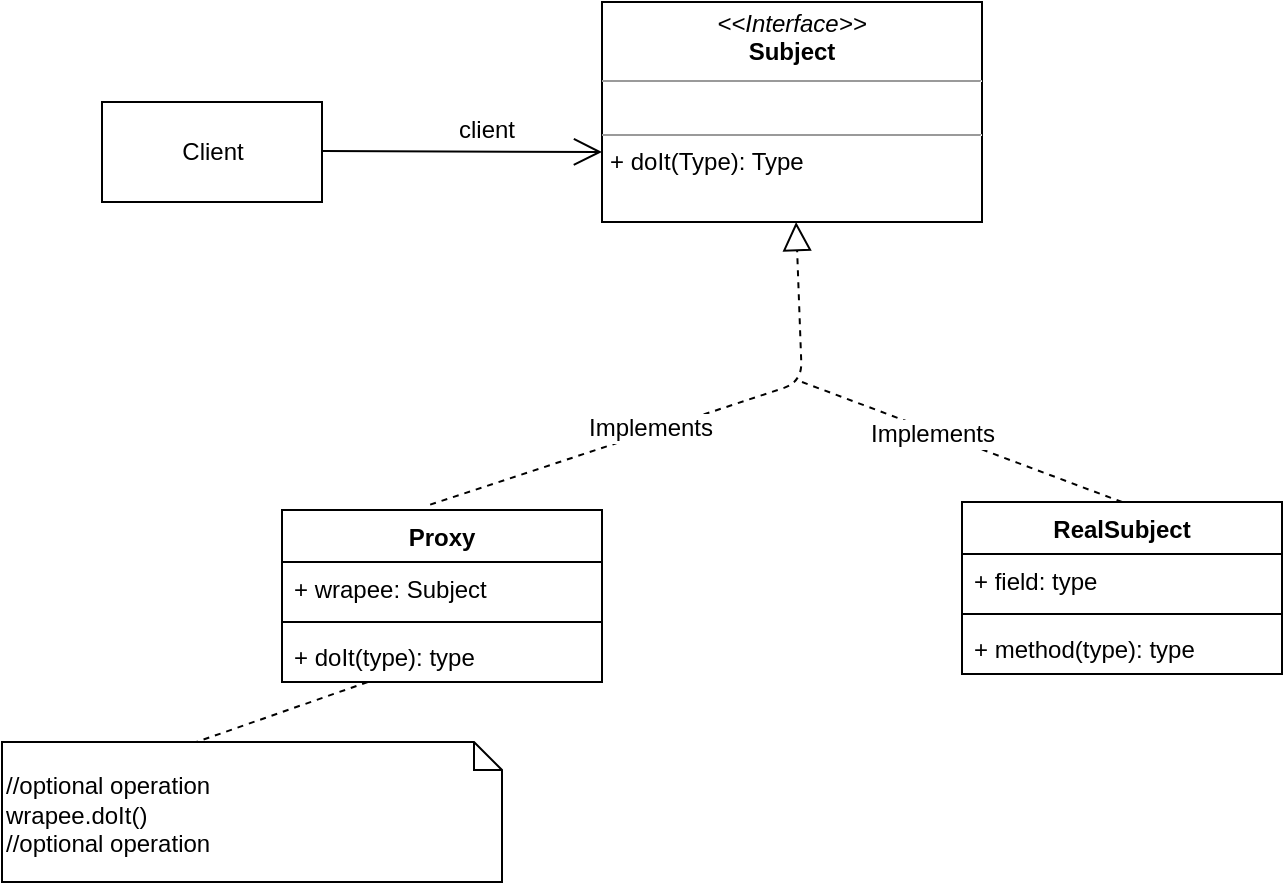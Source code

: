 <mxfile version="12.7.9" type="device"><diagram id="C5RBs43oDa-KdzZeNtuy" name="Page-1"><mxGraphModel dx="1022" dy="469" grid="1" gridSize="10" guides="1" tooltips="1" connect="1" arrows="1" fold="1" page="1" pageScale="1" pageWidth="827" pageHeight="1169" math="0" shadow="0"><root><mxCell id="WIyWlLk6GJQsqaUBKTNV-0"/><mxCell id="WIyWlLk6GJQsqaUBKTNV-1" parent="WIyWlLk6GJQsqaUBKTNV-0"/><mxCell id="AelOmO0DuFM-xwbwAg_R-0" value="&lt;p style=&quot;margin: 0px ; margin-top: 4px ; text-align: center&quot;&gt;&lt;i&gt;&amp;lt;&amp;lt;Interface&amp;gt;&amp;gt;&lt;/i&gt;&lt;br&gt;&lt;b&gt;Subject&lt;/b&gt;&lt;/p&gt;&lt;hr size=&quot;1&quot;&gt;&lt;p style=&quot;margin: 0px ; margin-left: 4px&quot;&gt;&lt;br&gt;&lt;/p&gt;&lt;hr size=&quot;1&quot;&gt;&lt;p style=&quot;margin: 0px ; margin-left: 4px&quot;&gt;+ doIt(Type): Type&lt;br&gt;&lt;/p&gt;" style="verticalAlign=top;align=left;overflow=fill;fontSize=12;fontFamily=Helvetica;html=1;" vertex="1" parent="WIyWlLk6GJQsqaUBKTNV-1"><mxGeometry x="330" y="60" width="190" height="110" as="geometry"/></mxCell><mxCell id="AelOmO0DuFM-xwbwAg_R-1" value="Client" style="html=1;" vertex="1" parent="WIyWlLk6GJQsqaUBKTNV-1"><mxGeometry x="80" y="110" width="110" height="50" as="geometry"/></mxCell><mxCell id="AelOmO0DuFM-xwbwAg_R-2" value="Proxy" style="swimlane;fontStyle=1;align=center;verticalAlign=top;childLayout=stackLayout;horizontal=1;startSize=26;horizontalStack=0;resizeParent=1;resizeParentMax=0;resizeLast=0;collapsible=1;marginBottom=0;" vertex="1" parent="WIyWlLk6GJQsqaUBKTNV-1"><mxGeometry x="170" y="314" width="160" height="86" as="geometry"/></mxCell><mxCell id="AelOmO0DuFM-xwbwAg_R-3" value="+ wrapee: Subject" style="text;strokeColor=none;fillColor=none;align=left;verticalAlign=top;spacingLeft=4;spacingRight=4;overflow=hidden;rotatable=0;points=[[0,0.5],[1,0.5]];portConstraint=eastwest;" vertex="1" parent="AelOmO0DuFM-xwbwAg_R-2"><mxGeometry y="26" width="160" height="26" as="geometry"/></mxCell><mxCell id="AelOmO0DuFM-xwbwAg_R-4" value="" style="line;strokeWidth=1;fillColor=none;align=left;verticalAlign=middle;spacingTop=-1;spacingLeft=3;spacingRight=3;rotatable=0;labelPosition=right;points=[];portConstraint=eastwest;" vertex="1" parent="AelOmO0DuFM-xwbwAg_R-2"><mxGeometry y="52" width="160" height="8" as="geometry"/></mxCell><mxCell id="AelOmO0DuFM-xwbwAg_R-5" value="+ doIt(type): type" style="text;strokeColor=none;fillColor=none;align=left;verticalAlign=top;spacingLeft=4;spacingRight=4;overflow=hidden;rotatable=0;points=[[0,0.5],[1,0.5]];portConstraint=eastwest;" vertex="1" parent="AelOmO0DuFM-xwbwAg_R-2"><mxGeometry y="60" width="160" height="26" as="geometry"/></mxCell><mxCell id="AelOmO0DuFM-xwbwAg_R-6" value="RealSubject" style="swimlane;fontStyle=1;align=center;verticalAlign=top;childLayout=stackLayout;horizontal=1;startSize=26;horizontalStack=0;resizeParent=1;resizeParentMax=0;resizeLast=0;collapsible=1;marginBottom=0;" vertex="1" parent="WIyWlLk6GJQsqaUBKTNV-1"><mxGeometry x="510" y="310" width="160" height="86" as="geometry"/></mxCell><mxCell id="AelOmO0DuFM-xwbwAg_R-7" value="+ field: type" style="text;strokeColor=none;fillColor=none;align=left;verticalAlign=top;spacingLeft=4;spacingRight=4;overflow=hidden;rotatable=0;points=[[0,0.5],[1,0.5]];portConstraint=eastwest;" vertex="1" parent="AelOmO0DuFM-xwbwAg_R-6"><mxGeometry y="26" width="160" height="26" as="geometry"/></mxCell><mxCell id="AelOmO0DuFM-xwbwAg_R-8" value="" style="line;strokeWidth=1;fillColor=none;align=left;verticalAlign=middle;spacingTop=-1;spacingLeft=3;spacingRight=3;rotatable=0;labelPosition=right;points=[];portConstraint=eastwest;" vertex="1" parent="AelOmO0DuFM-xwbwAg_R-6"><mxGeometry y="52" width="160" height="8" as="geometry"/></mxCell><mxCell id="AelOmO0DuFM-xwbwAg_R-9" value="+ method(type): type" style="text;strokeColor=none;fillColor=none;align=left;verticalAlign=top;spacingLeft=4;spacingRight=4;overflow=hidden;rotatable=0;points=[[0,0.5],[1,0.5]];portConstraint=eastwest;" vertex="1" parent="AelOmO0DuFM-xwbwAg_R-6"><mxGeometry y="60" width="160" height="26" as="geometry"/></mxCell><mxCell id="AelOmO0DuFM-xwbwAg_R-10" value="&lt;br&gt;//optional operation&lt;br&gt;wrapee.doIt()&lt;br&gt;//optional operation" style="shape=note;whiteSpace=wrap;html=1;size=14;verticalAlign=top;align=left;spacingTop=-6;" vertex="1" parent="WIyWlLk6GJQsqaUBKTNV-1"><mxGeometry x="30" y="430" width="250" height="70" as="geometry"/></mxCell><mxCell id="AelOmO0DuFM-xwbwAg_R-12" value="" style="endArrow=open;endFill=1;endSize=12;html=1;" edge="1" parent="WIyWlLk6GJQsqaUBKTNV-1"><mxGeometry width="160" relative="1" as="geometry"><mxPoint x="190" y="134.5" as="sourcePoint"/><mxPoint x="330" y="135" as="targetPoint"/></mxGeometry></mxCell><mxCell id="AelOmO0DuFM-xwbwAg_R-13" value="client" style="text;html=1;align=center;verticalAlign=middle;resizable=0;points=[];autosize=1;" vertex="1" parent="WIyWlLk6GJQsqaUBKTNV-1"><mxGeometry x="252" y="114" width="40" height="20" as="geometry"/></mxCell><mxCell id="AelOmO0DuFM-xwbwAg_R-15" value="" style="endArrow=block;dashed=1;endFill=0;endSize=12;html=1;exitX=0.463;exitY=-0.031;exitDx=0;exitDy=0;exitPerimeter=0;" edge="1" parent="WIyWlLk6GJQsqaUBKTNV-1" source="AelOmO0DuFM-xwbwAg_R-2" target="AelOmO0DuFM-xwbwAg_R-0"><mxGeometry width="160" relative="1" as="geometry"><mxPoint x="330" y="260" as="sourcePoint"/><mxPoint x="430" y="175" as="targetPoint"/><Array as="points"><mxPoint x="430" y="250"/></Array></mxGeometry></mxCell><mxCell id="AelOmO0DuFM-xwbwAg_R-17" value="Implements" style="text;html=1;align=center;verticalAlign=middle;resizable=0;points=[];labelBackgroundColor=#ffffff;" vertex="1" connectable="0" parent="AelOmO0DuFM-xwbwAg_R-15"><mxGeometry x="-0.16" y="2" relative="1" as="geometry"><mxPoint as="offset"/></mxGeometry></mxCell><mxCell id="AelOmO0DuFM-xwbwAg_R-16" value="" style="endArrow=none;dashed=1;html=1;entryX=0.5;entryY=0;entryDx=0;entryDy=0;" edge="1" parent="WIyWlLk6GJQsqaUBKTNV-1" target="AelOmO0DuFM-xwbwAg_R-6"><mxGeometry width="50" height="50" relative="1" as="geometry"><mxPoint x="430" y="250" as="sourcePoint"/><mxPoint x="440" y="240" as="targetPoint"/></mxGeometry></mxCell><mxCell id="AelOmO0DuFM-xwbwAg_R-18" value="Implements" style="text;html=1;align=center;verticalAlign=middle;resizable=0;points=[];labelBackgroundColor=#ffffff;" vertex="1" connectable="0" parent="AelOmO0DuFM-xwbwAg_R-16"><mxGeometry x="-0.178" y="-1" relative="1" as="geometry"><mxPoint as="offset"/></mxGeometry></mxCell><mxCell id="AelOmO0DuFM-xwbwAg_R-20" value="" style="endArrow=none;dashed=1;html=1;entryX=0.389;entryY=0;entryDx=0;entryDy=0;entryPerimeter=0;" edge="1" parent="WIyWlLk6GJQsqaUBKTNV-1" source="AelOmO0DuFM-xwbwAg_R-5" target="AelOmO0DuFM-xwbwAg_R-10"><mxGeometry width="50" height="50" relative="1" as="geometry"><mxPoint x="390" y="290" as="sourcePoint"/><mxPoint x="440" y="240" as="targetPoint"/></mxGeometry></mxCell></root></mxGraphModel></diagram></mxfile>